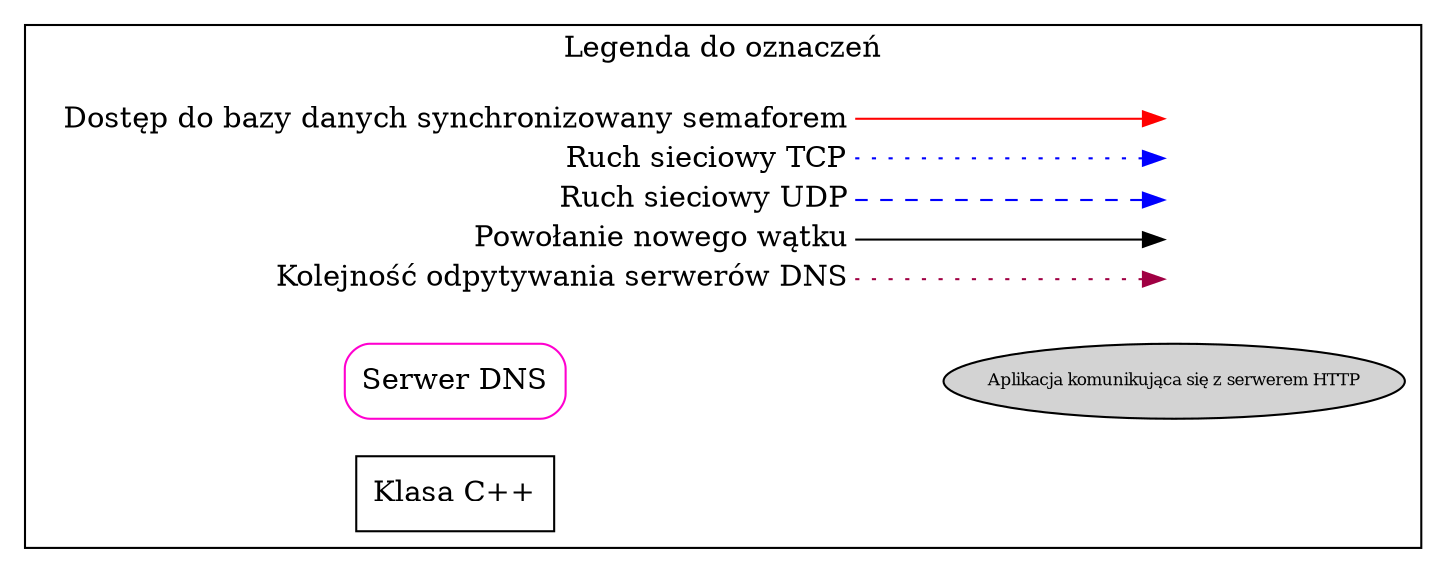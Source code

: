 digraph {
  rankdir=LR
  node [shape=plaintext]
  subgraph cluster_01 {
    label = "Legenda do oznaczeń";
    key [label=<<table border="0" cellpadding="2" cellspacing="0" cellborder="0">
      <tr><td align="right" port="i1">Dostęp do bazy danych synchronizowany semaforem</td></tr>
      <tr><td align="right" port="i2">Ruch sieciowy TCP</td></tr>
      <tr><td align="right" port="i3">Ruch sieciowy UDP</td></tr>
      <tr><td align="right" port="i4">Powołanie nowego wątku</td></tr>
      <tr><td align="right" port="i5">Kolejność odpytywania serwerów DNS</td></tr>
      </table>>]
    key2 [label=<<table border="0" cellpadding="2" cellspacing="0" cellborder="0">
      <tr><td port="i1">&nbsp;</td></tr>
      <tr><td port="i2">&nbsp;</td></tr>
      <tr><td port="i3">&nbsp;</td></tr>
      <tr><td port="i4">&nbsp;</td></tr>
      <tr><td port="i5">&nbsp;</td></tr>
      </table>>]
    key:i1:e -> key2:i1:w [style="solid", color="red"]
    key:i2:e -> key2:i2:w [style = "dotted", color="blue"]
    key:i3:e -> key2:i3:w [style = "dashed", color="blue"]
    key:i4:e -> key2:i4:w
    key:i5:e -> key2:i5:w [style="dotted" color="#A00043"]

    server [
        label = "Serwer DNS"
        style="solid"
        color="#FF00CF"
        style = "rounded"
        shape = "box"
    ]
    class [
        label = "Klasa C++"
        shape = "box"
    ]
    client [
        label = "Aplikacja komunikująca się z serwerem HTTP"
        shape = "ellipse"
        fontsize = 8
        width=0.2
        style=filled
    ]
    server -> client [style=invis]

  }
}
